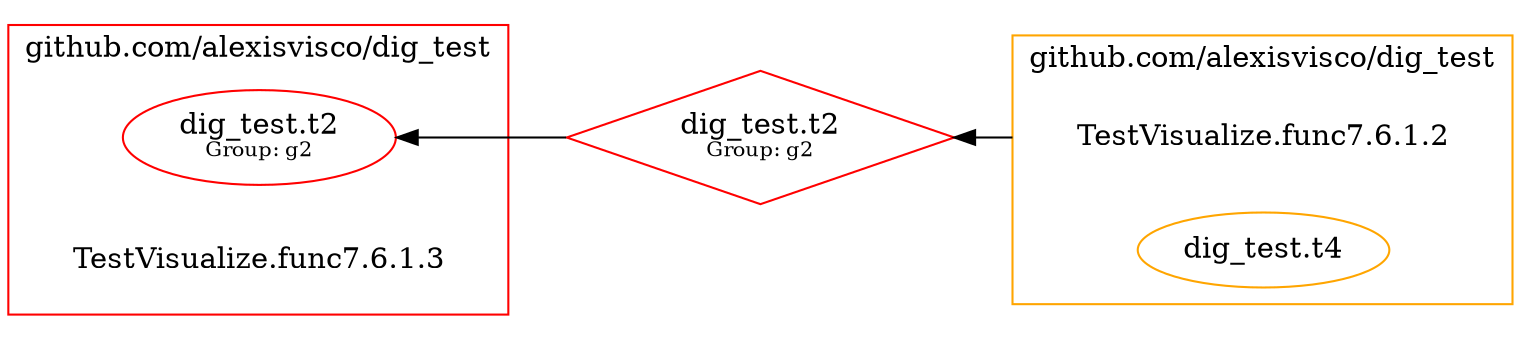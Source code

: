 digraph {
	rankdir=RL;
	graph [compound=true];
	"[type=dig_test.t2 group=g2]" [shape=diamond label=<dig_test.t2<BR /><FONT POINT-SIZE="10">Group: g2</FONT>> color=red];
		"[type=dig_test.t2 group=g2]" -> "dig_test.t2[group=g2]1";
		
	
		subgraph cluster_0 {
			label = "github.com/alexisvisco/dig_test";
			constructor_0 [shape=plaintext label="TestVisualize.func7.6.1.2"];
			color=orange;
			"dig_test.t4" [label=<dig_test.t4>];
			
		}
		
		
			constructor_0 -> "[type=dig_test.t2 group=g2]" [ltail=cluster_0];
		
		subgraph cluster_1 {
			label = "github.com/alexisvisco/dig_test";
			constructor_1 [shape=plaintext label="TestVisualize.func7.6.1.3"];
			color=red;
			"dig_test.t2[group=g2]1" [label=<dig_test.t2<BR /><FONT POINT-SIZE="10">Group: g2</FONT>>];
			
		}
		
		
	"dig_test.t4" [color=orange];
	"dig_test.t2[group=g2]1" [color=red];
	
}